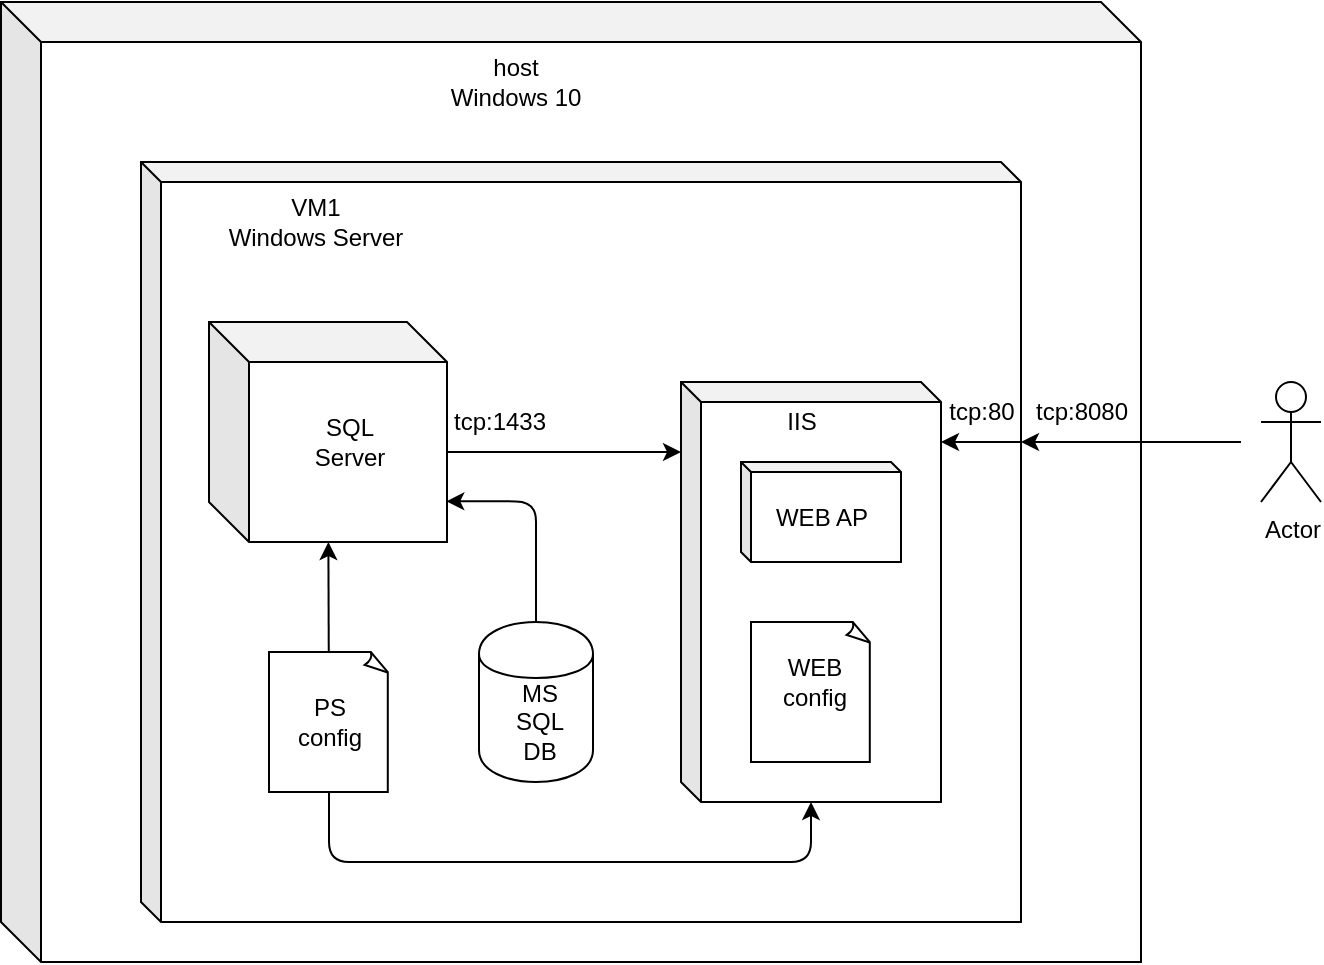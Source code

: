 <mxfile version="10.6.7" type="device"><diagram id="nMj8CUV730H9uOmD0Oco" name="Page-1"><mxGraphModel dx="674" dy="373" grid="1" gridSize="10" guides="1" tooltips="1" connect="1" arrows="1" fold="1" page="1" pageScale="1" pageWidth="291" pageHeight="413" math="0" shadow="0"><root><mxCell id="0"/><mxCell id="1" parent="0"/><object label="" id="ibIeOVq8p6a_ZDcu3PM_-2"><mxCell style="shape=cube;whiteSpace=wrap;html=1;boundedLbl=1;backgroundOutline=1;darkOpacity=0.05;darkOpacity2=0.1;" vertex="1" parent="1"><mxGeometry x="80.5" y="180" width="570" height="480" as="geometry"/></mxCell></object><mxCell id="ibIeOVq8p6a_ZDcu3PM_-33" value="" style="shape=cube;whiteSpace=wrap;html=1;boundedLbl=1;backgroundOutline=1;darkOpacity=0.05;darkOpacity2=0.1;size=10;" vertex="1" parent="1"><mxGeometry x="150.5" y="260" width="440" height="380" as="geometry"/></mxCell><mxCell id="ibIeOVq8p6a_ZDcu3PM_-21" value="" style="whiteSpace=wrap;html=1;shape=mxgraph.basic.document" vertex="1" parent="1"><mxGeometry x="460.5" y="480" width="50" height="70" as="geometry"/></mxCell><mxCell id="ibIeOVq8p6a_ZDcu3PM_-20" value="" style="whiteSpace=wrap;html=1;shape=mxgraph.basic.document" vertex="1" parent="1"><mxGeometry x="465.5" y="490" width="40" height="50" as="geometry"/></mxCell><mxCell id="ibIeOVq8p6a_ZDcu3PM_-4" value="host&lt;br&gt;Windows 10&lt;br&gt;" style="text;html=1;strokeColor=none;fillColor=none;align=center;verticalAlign=middle;whiteSpace=wrap;rounded=0;" vertex="1" parent="1"><mxGeometry x="264.5" y="210" width="146" height="20" as="geometry"/></mxCell><mxCell id="ibIeOVq8p6a_ZDcu3PM_-5" value="" style="shape=cube;whiteSpace=wrap;html=1;boundedLbl=1;backgroundOutline=1;darkOpacity=0.05;darkOpacity2=0.1;" vertex="1" parent="1"><mxGeometry x="184.5" y="340" width="119" height="110" as="geometry"/></mxCell><mxCell id="ibIeOVq8p6a_ZDcu3PM_-6" value="" style="shape=cylinder;whiteSpace=wrap;html=1;boundedLbl=1;backgroundOutline=1;" vertex="1" parent="1"><mxGeometry x="319.5" y="490" width="57" height="80" as="geometry"/></mxCell><mxCell id="ibIeOVq8p6a_ZDcu3PM_-11" value="" style="shape=cube;whiteSpace=wrap;html=1;boundedLbl=1;backgroundOutline=1;darkOpacity=0.05;darkOpacity2=0.1;size=10;" vertex="1" parent="1"><mxGeometry x="420.5" y="370" width="130" height="210" as="geometry"/></mxCell><mxCell id="ibIeOVq8p6a_ZDcu3PM_-14" value="" style="shape=cube;whiteSpace=wrap;html=1;boundedLbl=1;backgroundOutline=1;darkOpacity=0.05;darkOpacity2=0.1;size=5;" vertex="1" parent="1"><mxGeometry x="450.5" y="410" width="80" height="50" as="geometry"/></mxCell><mxCell id="ibIeOVq8p6a_ZDcu3PM_-15" value="WEB AP" style="text;html=1;strokeColor=none;fillColor=none;align=center;verticalAlign=middle;whiteSpace=wrap;rounded=0;" vertex="1" parent="1"><mxGeometry x="465.5" y="425" width="50" height="25" as="geometry"/></mxCell><mxCell id="ibIeOVq8p6a_ZDcu3PM_-22" value="" style="whiteSpace=wrap;html=1;shape=mxgraph.basic.document" vertex="1" parent="1"><mxGeometry x="455.5" y="490" width="60" height="70" as="geometry"/></mxCell><mxCell id="ibIeOVq8p6a_ZDcu3PM_-19" value="WEB&lt;br&gt;config&lt;br&gt;" style="text;html=1;strokeColor=none;fillColor=none;align=center;verticalAlign=middle;whiteSpace=wrap;rounded=0;" vertex="1" parent="1"><mxGeometry x="469.5" y="510" width="35" height="20" as="geometry"/></mxCell><mxCell id="ibIeOVq8p6a_ZDcu3PM_-23" value="SQL Server" style="text;html=1;strokeColor=none;fillColor=none;align=center;verticalAlign=middle;whiteSpace=wrap;rounded=0;" vertex="1" parent="1"><mxGeometry x="234.5" y="390" width="40" height="20" as="geometry"/></mxCell><mxCell id="ibIeOVq8p6a_ZDcu3PM_-24" value="MS SQL DB" style="text;html=1;strokeColor=none;fillColor=none;align=center;verticalAlign=middle;whiteSpace=wrap;rounded=0;" vertex="1" parent="1"><mxGeometry x="329.5" y="530" width="40" height="20" as="geometry"/></mxCell><mxCell id="ibIeOVq8p6a_ZDcu3PM_-45" value="" style="edgeStyle=none;rounded=0;jumpSize=0;orthogonalLoop=1;jettySize=auto;html=1;strokeWidth=1;" edge="1" parent="1" source="ibIeOVq8p6a_ZDcu3PM_-29" target="ibIeOVq8p6a_ZDcu3PM_-5"><mxGeometry relative="1" as="geometry"/></mxCell><mxCell id="ibIeOVq8p6a_ZDcu3PM_-29" value="" style="whiteSpace=wrap;html=1;shape=mxgraph.basic.document" vertex="1" parent="1"><mxGeometry x="214.5" y="505" width="60" height="70" as="geometry"/></mxCell><mxCell id="ibIeOVq8p6a_ZDcu3PM_-30" value="PS config" style="text;html=1;strokeColor=none;fillColor=none;align=center;verticalAlign=middle;whiteSpace=wrap;rounded=0;" vertex="1" parent="1"><mxGeometry x="224.5" y="530" width="40" height="20" as="geometry"/></mxCell><mxCell id="ibIeOVq8p6a_ZDcu3PM_-32" value="IIS" style="text;html=1;strokeColor=none;fillColor=none;align=center;verticalAlign=middle;whiteSpace=wrap;rounded=0;" vertex="1" parent="1"><mxGeometry x="460.5" y="380" width="40" height="20" as="geometry"/></mxCell><mxCell id="ibIeOVq8p6a_ZDcu3PM_-34" value="VM1 &lt;br&gt;Windows Server" style="text;html=1;strokeColor=none;fillColor=none;align=center;verticalAlign=middle;whiteSpace=wrap;rounded=0;" vertex="1" parent="1"><mxGeometry x="180.5" y="280" width="114" height="20" as="geometry"/></mxCell><mxCell id="ibIeOVq8p6a_ZDcu3PM_-41" value="tcp:1433" style="text;html=1;strokeColor=none;fillColor=none;align=center;verticalAlign=middle;whiteSpace=wrap;rounded=0;" vertex="1" parent="1"><mxGeometry x="309.5" y="380" width="40" height="20" as="geometry"/></mxCell><mxCell id="ibIeOVq8p6a_ZDcu3PM_-43" value="" style="edgeStyle=segmentEdgeStyle;endArrow=classic;html=1;strokeWidth=1;entryX=0.997;entryY=0.815;entryDx=0;entryDy=0;entryPerimeter=0;" edge="1" parent="1" source="ibIeOVq8p6a_ZDcu3PM_-6" target="ibIeOVq8p6a_ZDcu3PM_-5"><mxGeometry width="50" height="50" relative="1" as="geometry"><mxPoint x="320.5" y="480" as="sourcePoint"/><mxPoint x="370.5" y="430" as="targetPoint"/><Array as="points"><mxPoint x="348.5" y="430"/></Array></mxGeometry></mxCell><mxCell id="ibIeOVq8p6a_ZDcu3PM_-47" value="" style="edgeStyle=segmentEdgeStyle;endArrow=classic;html=1;strokeWidth=1;" edge="1" parent="1" source="ibIeOVq8p6a_ZDcu3PM_-29" target="ibIeOVq8p6a_ZDcu3PM_-11"><mxGeometry width="50" height="50" relative="1" as="geometry"><mxPoint x="280.5" y="630" as="sourcePoint"/><mxPoint x="330.5" y="580" as="targetPoint"/><Array as="points"><mxPoint x="244.5" y="610"/><mxPoint x="485.5" y="610"/></Array></mxGeometry></mxCell><mxCell id="ibIeOVq8p6a_ZDcu3PM_-48" value="" style="edgeStyle=segmentEdgeStyle;endArrow=classic;html=1;strokeWidth=1;exitX=0;exitY=0;exitDx=119.0;exitDy=65;exitPerimeter=0;" edge="1" parent="1" source="ibIeOVq8p6a_ZDcu3PM_-5" target="ibIeOVq8p6a_ZDcu3PM_-11"><mxGeometry width="50" height="50" relative="1" as="geometry"><mxPoint x="340.5" y="440" as="sourcePoint"/><mxPoint x="390.5" y="390" as="targetPoint"/></mxGeometry></mxCell><mxCell id="ibIeOVq8p6a_ZDcu3PM_-49" value="" style="edgeStyle=segmentEdgeStyle;endArrow=classic;html=1;strokeWidth=1;" edge="1" parent="1" target="ibIeOVq8p6a_ZDcu3PM_-11"><mxGeometry width="50" height="50" relative="1" as="geometry"><mxPoint x="590.5" y="400" as="sourcePoint"/><mxPoint x="630.5" y="400" as="targetPoint"/></mxGeometry></mxCell><mxCell id="ibIeOVq8p6a_ZDcu3PM_-50" value="tcp:80" style="text;html=1;strokeColor=none;fillColor=none;align=center;verticalAlign=middle;whiteSpace=wrap;rounded=0;" vertex="1" parent="1"><mxGeometry x="550.5" y="375" width="40" height="20" as="geometry"/></mxCell><mxCell id="ibIeOVq8p6a_ZDcu3PM_-51" value="tcp:8080" style="text;html=1;strokeColor=none;fillColor=none;align=center;verticalAlign=middle;whiteSpace=wrap;rounded=0;" vertex="1" parent="1"><mxGeometry x="600.5" y="375" width="40" height="20" as="geometry"/></mxCell><mxCell id="ibIeOVq8p6a_ZDcu3PM_-52" value="" style="edgeStyle=segmentEdgeStyle;endArrow=classic;html=1;strokeWidth=1;" edge="1" parent="1"><mxGeometry width="50" height="50" relative="1" as="geometry"><mxPoint x="700.5" y="400" as="sourcePoint"/><mxPoint x="590.5" y="400" as="targetPoint"/><Array as="points"><mxPoint x="700.5" y="400"/></Array></mxGeometry></mxCell><mxCell id="ibIeOVq8p6a_ZDcu3PM_-53" value="Actor" style="shape=umlActor;verticalLabelPosition=bottom;labelBackgroundColor=#ffffff;verticalAlign=top;html=1;outlineConnect=0;" vertex="1" parent="1"><mxGeometry x="710.5" y="370" width="30" height="60" as="geometry"/></mxCell></root></mxGraphModel></diagram></mxfile>